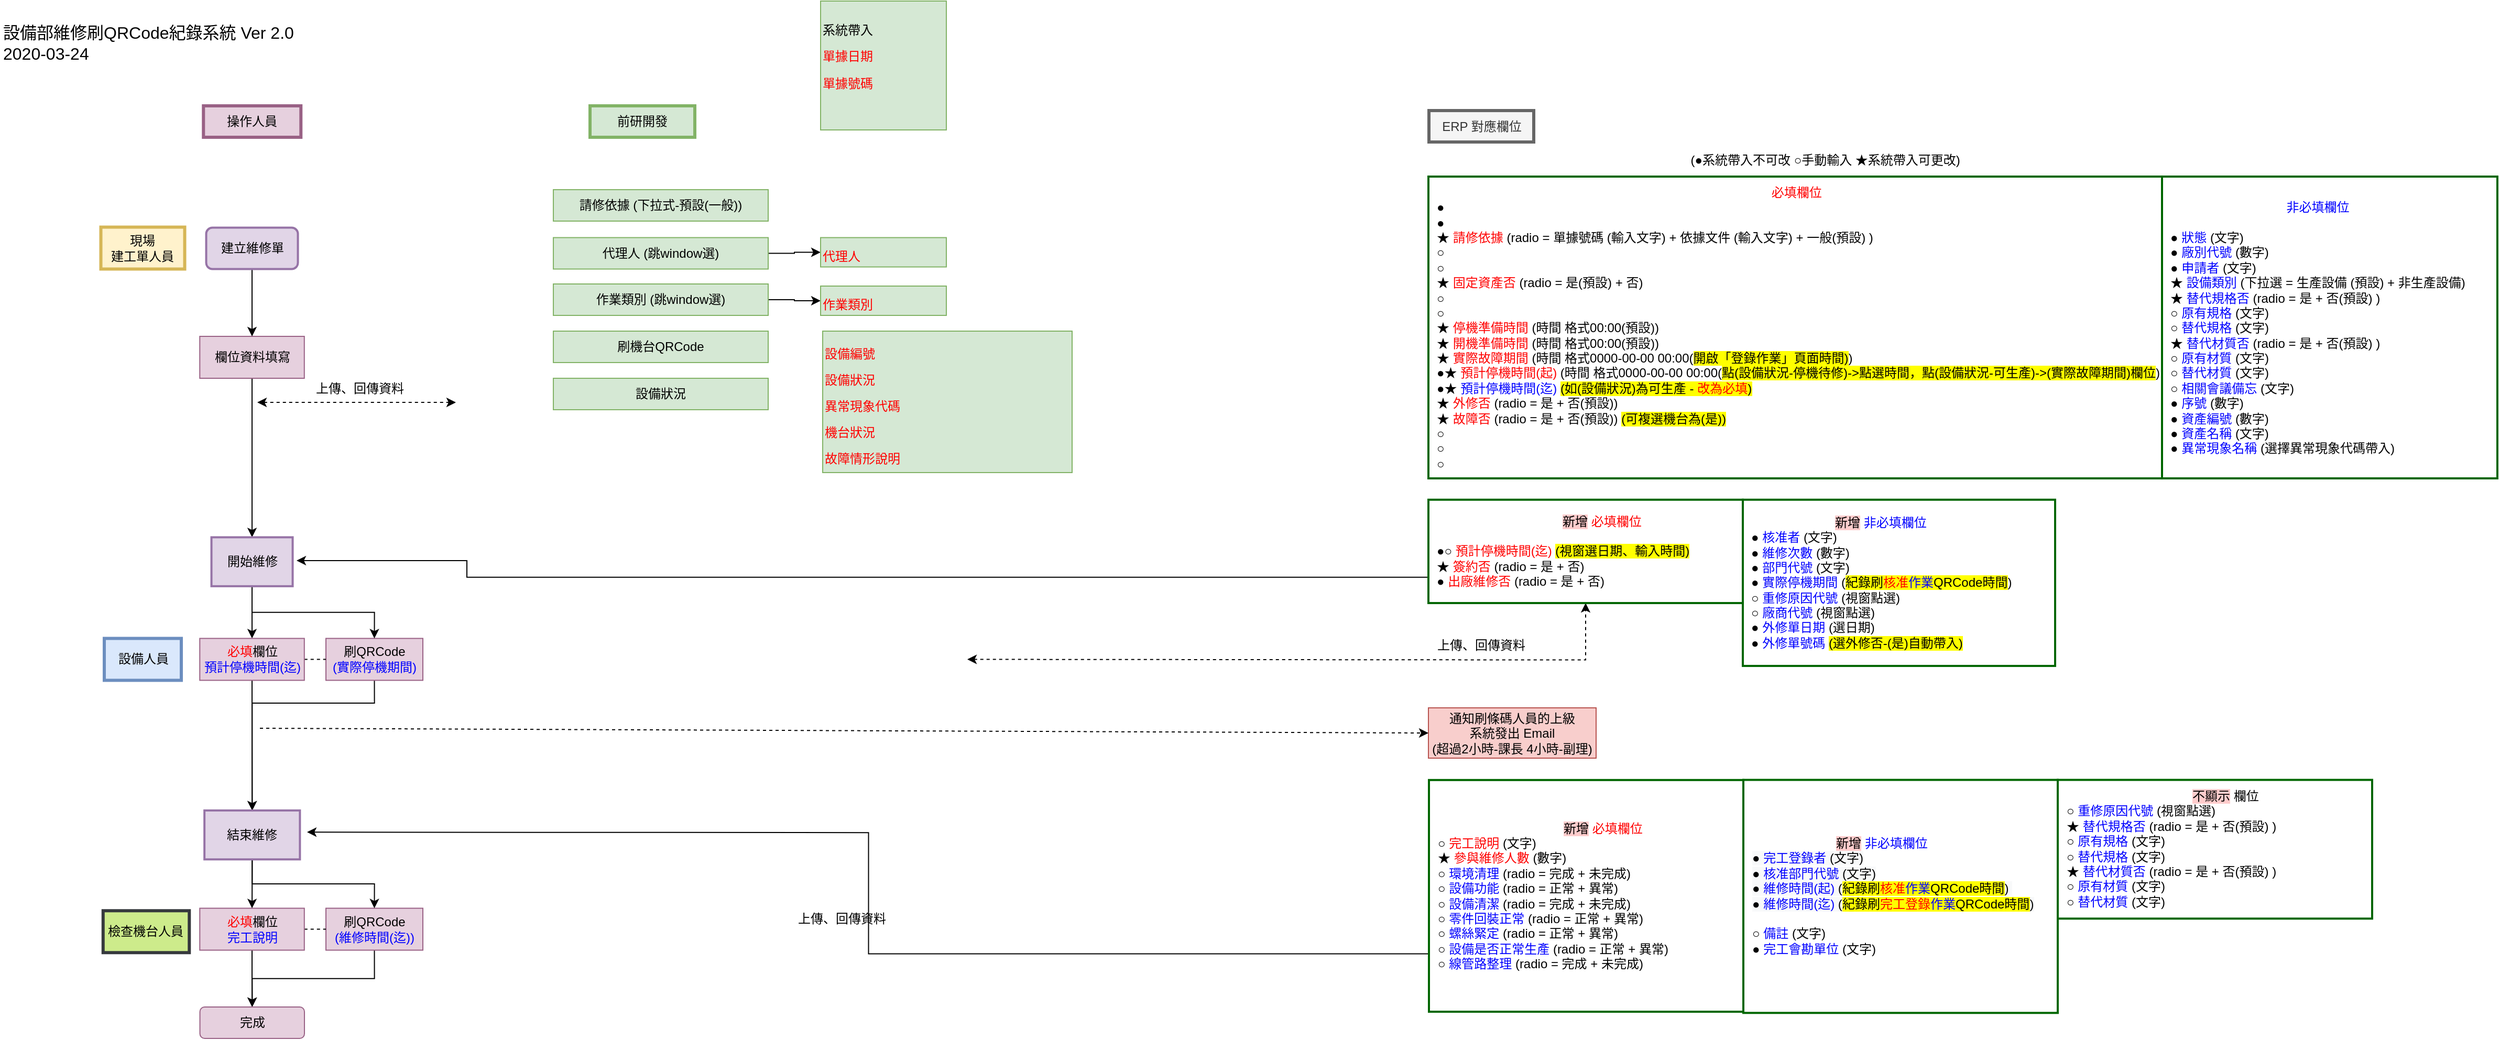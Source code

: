 <mxfile version="12.9.0" type="github"><diagram id="S9fF6DKeapb-z3vefFNl" name="Page-1"><mxGraphModel dx="1414" dy="754" grid="1" gridSize="10" guides="1" tooltips="1" connect="1" arrows="1" fold="1" page="1" pageScale="1" pageWidth="1169" pageHeight="827" math="0" shadow="0"><root><mxCell id="0"/><mxCell id="1" parent="0"/><mxCell id="oIlpluFnvuG2AOdzgRo8-5" value="前研開發" style="text;html=1;strokeColor=#82b366;fillColor=#d5e8d4;align=center;verticalAlign=middle;whiteSpace=wrap;rounded=0;strokeWidth=3;" parent="1" vertex="1"><mxGeometry x="770" y="130" width="100" height="30" as="geometry"/></mxCell><mxCell id="oIlpluFnvuG2AOdzgRo8-13" style="edgeStyle=orthogonalEdgeStyle;rounded=0;orthogonalLoop=1;jettySize=auto;html=1;exitX=0.5;exitY=1;exitDx=0;exitDy=0;" parent="1" edge="1"><mxGeometry relative="1" as="geometry"><mxPoint x="1650" y="901.65" as="sourcePoint"/><mxPoint x="1650" y="901.65" as="targetPoint"/></mxGeometry></mxCell><mxCell id="oIlpluFnvuG2AOdzgRo8-21" value="&lt;span lang=&quot;EN-US&quot; style=&quot;font-size: 16px&quot;&gt;設備部維修刷QRC&lt;span class=&quot;926482506-07022020&quot; style=&quot;font-size: 16px&quot;&gt;ode紀錄系統&amp;nbsp;&lt;/span&gt;&lt;/span&gt;Ver 2.0&lt;br style=&quot;font-size: 16px&quot;&gt;2020-03-24" style="text;html=1;align=left;verticalAlign=middle;resizable=0;points=[];autosize=1;fontSize=16;" parent="1" vertex="1"><mxGeometry x="207.51" y="50" width="290" height="40" as="geometry"/></mxCell><mxCell id="oIlpluFnvuG2AOdzgRo8-23" value="&lt;span style=&quot;text-align: left ; white-space: nowrap&quot;&gt;通知刷條碼人員的上級&lt;/span&gt;&lt;span style=&quot;text-align: left ; white-space: nowrap&quot;&gt;&lt;br&gt;系統發出 Email&lt;br&gt;&lt;/span&gt;&lt;span style=&quot;text-align: left ; white-space: nowrap&quot;&gt;(超過2小時-課長 4小時-副理)&lt;/span&gt;&lt;span style=&quot;text-align: left ; white-space: nowrap&quot;&gt;&lt;br&gt;&lt;/span&gt;" style="rounded=0;whiteSpace=wrap;html=1;fillColor=#f8cecc;strokeColor=#b85450;" parent="1" vertex="1"><mxGeometry x="1570" y="704.52" width="160" height="48" as="geometry"/></mxCell><mxCell id="oIlpluFnvuG2AOdzgRo8-28" value="&lt;div style=&quot;text-align: center&quot;&gt;&lt;span style=&quot;white-space: nowrap&quot;&gt;&lt;font color=&quot;#ff0000&quot;&gt;必填欄位&lt;/font&gt;&amp;nbsp;&lt;/span&gt;&lt;/div&gt;&lt;div&gt;&lt;span style=&quot;white-space: nowrap&quot;&gt;●&amp;nbsp;&lt;/span&gt;&lt;/div&gt;&lt;span style=&quot;white-space: nowrap&quot;&gt;●&amp;nbsp;&lt;/span&gt;&lt;span style=&quot;white-space: nowrap&quot;&gt;&lt;br&gt;&lt;/span&gt;&lt;div style=&quot;white-space: nowrap&quot;&gt;★&amp;nbsp;&lt;font color=&quot;#ff0000&quot;&gt;請修依據&lt;/font&gt; (&lt;span style=&quot;font-family: &amp;#34;tahoma&amp;#34; , &amp;#34;arial&amp;#34; , &amp;#34;helvetica&amp;#34; , sans-serif ; white-space: normal&quot;&gt;radio = 單據號碼 (輸入文字) + 依據文件 (輸入文字) + 一般(預設)&amp;nbsp;&lt;/span&gt;)&lt;/div&gt;&lt;span style=&quot;white-space: nowrap&quot;&gt;○&amp;nbsp;&lt;/span&gt;&lt;span style=&quot;white-space: nowrap&quot;&gt;&lt;br&gt;&lt;/span&gt;&lt;span style=&quot;white-space: nowrap&quot;&gt;○&amp;nbsp;&lt;/span&gt;&lt;span style=&quot;white-space: nowrap&quot;&gt;&lt;br&gt;&lt;/span&gt;&lt;span style=&quot;white-space: nowrap&quot;&gt;★&amp;nbsp;&lt;/span&gt;&lt;font color=&quot;#ff0000&quot; style=&quot;white-space: nowrap&quot;&gt;固定資產否&lt;/font&gt;&lt;span style=&quot;white-space: nowrap&quot;&gt; (radio = 是(預設) + 否)&lt;/span&gt;&lt;span style=&quot;white-space: nowrap&quot;&gt;&lt;br&gt;&lt;/span&gt;&lt;span style=&quot;white-space: nowrap&quot;&gt;○&amp;nbsp;&lt;/span&gt;&lt;span style=&quot;white-space: nowrap&quot;&gt;&lt;br&gt;&lt;/span&gt;&lt;span style=&quot;white-space: nowrap&quot;&gt;○&amp;nbsp;&lt;/span&gt;&lt;span style=&quot;white-space: nowrap&quot;&gt;&lt;br&gt;&lt;/span&gt;&lt;span style=&quot;white-space: nowrap&quot;&gt;★&amp;nbsp;&lt;/span&gt;&lt;font color=&quot;#ff0000&quot; style=&quot;white-space: nowrap&quot;&gt;停機準備時間&lt;/font&gt;&lt;span style=&quot;white-space: nowrap&quot;&gt; (時間 格式00:00(預設))&lt;/span&gt;&lt;span style=&quot;white-space: nowrap&quot;&gt;&lt;br&gt;&lt;/span&gt;&lt;span style=&quot;white-space: nowrap&quot;&gt;★&amp;nbsp;&lt;/span&gt;&lt;font color=&quot;#ff0000&quot; style=&quot;white-space: nowrap&quot;&gt;開機準備時間&lt;/font&gt;&lt;span style=&quot;white-space: nowrap&quot;&gt; (時間 格式00:00(預設))&lt;/span&gt;&lt;span style=&quot;white-space: nowrap&quot;&gt;&lt;br&gt;&lt;/span&gt;&lt;span style=&quot;white-space: nowrap&quot;&gt;★&amp;nbsp;&lt;/span&gt;&lt;font color=&quot;#ff0000&quot; style=&quot;white-space: nowrap&quot;&gt;實際故障期間&lt;/font&gt;&lt;span style=&quot;white-space: nowrap&quot;&gt; (時間 格式0000-00-00 00:00(&lt;/span&gt;&lt;span style=&quot;white-space: nowrap ; background-color: rgb(255 , 255 , 0)&quot;&gt;開啟「登錄作業」頁面時間)&lt;/span&gt;&lt;span style=&quot;white-space: nowrap&quot;&gt;)&lt;/span&gt;&lt;span style=&quot;white-space: nowrap&quot;&gt;&lt;br&gt;&lt;/span&gt;&lt;span style=&quot;white-space: nowrap&quot;&gt;●&lt;/span&gt;&lt;span style=&quot;white-space: nowrap&quot;&gt;★&amp;nbsp;&lt;/span&gt;&lt;font color=&quot;#ff0000&quot; style=&quot;white-space: nowrap&quot;&gt;預計停機時間(起)&lt;/font&gt;&lt;span style=&quot;white-space: nowrap&quot;&gt; (時間 格式0000-00-00 00:00(&lt;/span&gt;&lt;span style=&quot;white-space: nowrap ; background-color: rgb(255 , 255 , 0)&quot;&gt;點(設備狀況-停機待修)-&amp;gt;點選時間，點(設備狀況-可生產)-&amp;gt;(實際故障期間)欄位&lt;/span&gt;&lt;span style=&quot;white-space: nowrap&quot;&gt;)&lt;/span&gt;&lt;span style=&quot;white-space: nowrap&quot;&gt;&lt;br&gt;&lt;/span&gt;&lt;span style=&quot;white-space: nowrap&quot;&gt;●&lt;/span&gt;&lt;span style=&quot;white-space: nowrap&quot;&gt;★&amp;nbsp;&lt;/span&gt;&lt;font color=&quot;#0000ff&quot; style=&quot;white-space: nowrap&quot;&gt;預計停機時間(迄)&lt;/font&gt;&lt;font color=&quot;#007fff&quot; style=&quot;white-space: nowrap&quot;&gt; &lt;/font&gt;&lt;span style=&quot;white-space: nowrap ; background-color: rgb(255 , 255 , 0)&quot;&gt;(如(設備狀況)為可生產 -&amp;nbsp;&lt;font color=&quot;#ff0000&quot;&gt;改為必填&lt;/font&gt;)&lt;/span&gt;&lt;span style=&quot;white-space: nowrap&quot;&gt;&lt;br&gt;&lt;/span&gt;&lt;span style=&quot;white-space: nowrap&quot;&gt;★&amp;nbsp;&lt;/span&gt;&lt;font color=&quot;#ff0000&quot; style=&quot;white-space: nowrap&quot;&gt;外修否&lt;/font&gt;&lt;span style=&quot;white-space: nowrap&quot;&gt; (radio = 是 + 否(預設))&lt;/span&gt;&lt;span style=&quot;white-space: nowrap&quot;&gt;&lt;br&gt;&lt;/span&gt;&lt;span style=&quot;white-space: nowrap&quot;&gt;★&amp;nbsp;&lt;/span&gt;&lt;font color=&quot;#ff0000&quot; style=&quot;white-space: nowrap&quot;&gt;故障否&lt;/font&gt;&lt;span style=&quot;white-space: nowrap&quot;&gt; (radio = 是 + 否(預設)) &lt;/span&gt;&lt;span style=&quot;white-space: nowrap ; background-color: rgb(255 , 255 , 0)&quot;&gt;(可複選機台為(是))&lt;/span&gt;&lt;span style=&quot;white-space: nowrap&quot;&gt;&lt;br&gt;&lt;/span&gt;&lt;div style=&quot;white-space: nowrap&quot;&gt;○&amp;nbsp;&lt;/div&gt;&lt;span style=&quot;white-space: nowrap&quot;&gt;○&amp;nbsp;&lt;/span&gt;&lt;span style=&quot;white-space: nowrap&quot;&gt;&lt;br&gt;&lt;/span&gt;&lt;span style=&quot;white-space: nowrap&quot;&gt;○&amp;nbsp;&lt;/span&gt;&lt;span style=&quot;white-space: nowrap&quot;&gt;&lt;br&gt;&lt;/span&gt;" style="rounded=0;whiteSpace=wrap;html=1;labelBackgroundColor=#ffffff;fillColor=#ffffff;gradientColor=none;align=left;spacingLeft=6;strokeColor=#006600;strokeWidth=2;" parent="1" vertex="1"><mxGeometry x="1570" y="197.52" width="700" height="288" as="geometry"/></mxCell><mxCell id="oIlpluFnvuG2AOdzgRo8-40" value="" style="endArrow=classic;dashed=1;html=1;fontSize=2;fontColor=#FF0000;entryX=0;entryY=0.5;entryDx=0;entryDy=0;endFill=1;" parent="1" target="oIlpluFnvuG2AOdzgRo8-23" edge="1"><mxGeometry width="50" height="50" relative="1" as="geometry"><mxPoint x="455" y="724.0" as="sourcePoint"/><mxPoint x="272" y="846.5" as="targetPoint"/></mxGeometry></mxCell><mxCell id="oIlpluFnvuG2AOdzgRo8-47" value="操作人員" style="rounded=0;whiteSpace=wrap;html=1;align=center;labelBorderColor=none;fillColor=#e6d0de;strokeColor=#996185;gradientColor=none;strokeWidth=3;" parent="1" vertex="1"><mxGeometry x="401.13" y="130" width="93" height="30" as="geometry"/></mxCell><mxCell id="aB7RVZYVdwej4RVqtIuG-97" style="edgeStyle=orthogonalEdgeStyle;rounded=0;orthogonalLoop=1;jettySize=auto;html=1;exitX=1;exitY=0.5;exitDx=0;exitDy=0;entryX=0.5;entryY=1;entryDx=0;entryDy=0;dashed=1;startArrow=classic;startFill=1;" parent="1" target="aB7RVZYVdwej4RVqtIuG-12" edge="1"><mxGeometry relative="1" as="geometry"><mxPoint x="1130" y="658.25" as="sourcePoint"/><mxPoint x="1179.5" y="658.25" as="targetPoint"/></mxGeometry></mxCell><mxCell id="aB7RVZYVdwej4RVqtIuG-122" style="edgeStyle=orthogonalEdgeStyle;rounded=0;orthogonalLoop=1;jettySize=auto;html=1;exitX=0.5;exitY=1;exitDx=0;exitDy=0;entryX=0.5;entryY=0;entryDx=0;entryDy=0;startArrow=none;startFill=0;endArrow=classic;endFill=1;fontSize=21;" parent="1" source="oIlpluFnvuG2AOdzgRo8-77" target="aB7RVZYVdwej4RVqtIuG-110" edge="1"><mxGeometry relative="1" as="geometry"><Array as="points"><mxPoint x="564" y="700"/><mxPoint x="448" y="700"/></Array></mxGeometry></mxCell><mxCell id="oIlpluFnvuG2AOdzgRo8-77" value="刷QRCode&lt;br&gt;&lt;font color=&quot;#0000ff&quot;&gt;(實際停機期間)&lt;/font&gt;" style="rounded=0;whiteSpace=wrap;html=1;align=center;labelBorderColor=none;fillColor=#e6d0de;strokeColor=#996185;gradientColor=none;" parent="1" vertex="1"><mxGeometry x="518" y="638.25" width="92.5" height="40" as="geometry"/></mxCell><mxCell id="oIlpluFnvuG2AOdzgRo8-120" value="上傳、回傳資料" style="text;html=1;align=center;verticalAlign=middle;resizable=0;points=[];autosize=1;fontColor=#000000;" parent="1" vertex="1"><mxGeometry x="1570" y="634.52" width="100" height="20" as="geometry"/></mxCell><mxCell id="oIlpluFnvuG2AOdzgRo8-121" value="" style="endArrow=classic;html=1;strokeColor=#000000;fontColor=#000000;dashed=1;startArrow=classic;startFill=1;" parent="1" edge="1"><mxGeometry width="50" height="50" relative="1" as="geometry"><mxPoint x="452.5" y="413" as="sourcePoint"/><mxPoint x="642" y="413" as="targetPoint"/></mxGeometry></mxCell><mxCell id="oIlpluFnvuG2AOdzgRo8-122" value="上傳、回傳資料" style="text;html=1;align=center;verticalAlign=middle;resizable=0;points=[];autosize=1;fontColor=#000000;" parent="1" vertex="1"><mxGeometry x="500" y="390" width="100" height="20" as="geometry"/></mxCell><mxCell id="aB7RVZYVdwej4RVqtIuG-10" style="edgeStyle=orthogonalEdgeStyle;rounded=0;orthogonalLoop=1;jettySize=auto;html=1;exitX=0;exitY=0.75;exitDx=0;exitDy=0;" parent="1" source="aB7RVZYVdwej4RVqtIuG-12" edge="1"><mxGeometry relative="1" as="geometry"><mxPoint x="490" y="564" as="targetPoint"/><mxPoint x="642.5" y="563.37" as="sourcePoint"/><Array as="points"><mxPoint x="652.5" y="563.74"/></Array></mxGeometry></mxCell><mxCell id="aB7RVZYVdwej4RVqtIuG-12" value="&lt;blockquote style=&quot;margin: 0 0 0 40px ; border: none ; padding: 0px&quot;&gt;&lt;blockquote style=&quot;margin: 0 0 0 40px ; border: none ; padding: 0px&quot;&gt;&lt;blockquote style=&quot;margin: 0 0 0 40px ; border: none ; padding: 0px&quot;&gt;&lt;div&gt;&lt;span style=&quot;white-space: nowrap&quot;&gt;&lt;span style=&quot;background-color: rgb(255 , 204 , 204)&quot;&gt;新增&lt;/span&gt;&lt;font color=&quot;#0000ff&quot;&gt;&amp;nbsp;&lt;/font&gt;&lt;font color=&quot;#ff0000&quot;&gt;必填欄位&amp;nbsp;&lt;/font&gt;&lt;/span&gt;&lt;/div&gt;&lt;div&gt;&lt;span style=&quot;white-space: nowrap&quot;&gt;&lt;font color=&quot;#ff0000&quot;&gt;&lt;br&gt;&lt;/font&gt;&lt;/span&gt;&lt;/div&gt;&lt;/blockquote&gt;&lt;/blockquote&gt;&lt;/blockquote&gt;&lt;span style=&quot;white-space: nowrap&quot;&gt;●○&amp;nbsp;&lt;/span&gt;&lt;font color=&quot;#ff0000&quot;&gt;預計停機時間(迄) &lt;/font&gt;&lt;span style=&quot;background-color: rgb(255 , 255 , 0)&quot;&gt;(視窗選日期、輸入時間)&lt;/span&gt;&lt;span style=&quot;white-space: nowrap&quot;&gt;&lt;br&gt;&lt;/span&gt;&lt;span style=&quot;white-space: nowrap&quot;&gt;★&amp;nbsp;&lt;/span&gt;&lt;font color=&quot;#ff0000&quot;&gt;簽約否&lt;/font&gt; (radio = 是 + 否)&lt;span style=&quot;white-space: nowrap&quot;&gt;&lt;br&gt;&lt;/span&gt;&lt;div&gt;&lt;div&gt;&lt;span style=&quot;white-space: nowrap&quot;&gt;●&amp;nbsp;&lt;/span&gt;&lt;font color=&quot;#ff0000&quot;&gt;出廠維修否&lt;/font&gt;&amp;nbsp;(radio = 是 + 否)&lt;/div&gt;&lt;/div&gt;" style="rounded=0;whiteSpace=wrap;html=1;labelBackgroundColor=#ffffff;fillColor=#ffffff;gradientColor=none;align=left;spacingLeft=6;strokeColor=#006600;strokeWidth=2;" parent="1" vertex="1"><mxGeometry x="1570" y="505.89" width="300" height="98.63" as="geometry"/></mxCell><mxCell id="aB7RVZYVdwej4RVqtIuG-18" value="&lt;div style=&quot;text-align: center&quot;&gt;&lt;span style=&quot;white-space: nowrap&quot;&gt;&lt;font color=&quot;#0000ff&quot;&gt;非必填欄位&lt;/font&gt;&lt;/span&gt;&lt;/div&gt;&lt;div style=&quot;text-align: center&quot;&gt;&lt;span style=&quot;white-space: nowrap&quot;&gt;&lt;br&gt;&lt;/span&gt;&lt;/div&gt;&lt;div style=&quot;font-family: &amp;#34;tahoma&amp;#34; , &amp;#34;arial&amp;#34; , &amp;#34;helvetica&amp;#34; , sans-serif&quot;&gt;&lt;font face=&quot;tahoma, arial, helvetica, sans-serif&quot;&gt;● &lt;font color=&quot;#0000ff&quot;&gt;狀態 &lt;/font&gt;(文字)&lt;/font&gt;&lt;/div&gt;&lt;div&gt;&lt;span style=&quot;font-family: &amp;#34;tahoma&amp;#34; , &amp;#34;arial&amp;#34; , &amp;#34;helvetica&amp;#34; , sans-serif&quot;&gt;● &lt;font color=&quot;#0000ff&quot;&gt;廠別代號 &lt;/font&gt;(數字)&lt;/span&gt;&lt;br&gt;&lt;/div&gt;&lt;span style=&quot;font-family: &amp;#34;tahoma&amp;#34; , &amp;#34;arial&amp;#34; , &amp;#34;helvetica&amp;#34; , sans-serif&quot;&gt;● &lt;font color=&quot;#0000ff&quot;&gt;申請者 &lt;/font&gt;(文字)&lt;/span&gt;&lt;div&gt;&lt;span style=&quot;font-family: &amp;#34;tahoma&amp;#34; , &amp;#34;arial&amp;#34; , &amp;#34;helvetica&amp;#34; , sans-serif&quot;&gt;★&lt;/span&gt;&lt;font face=&quot;tahoma, arial, helvetica, sans-serif&quot; style=&quot;font-family: &amp;#34;tahoma&amp;#34; , &amp;#34;arial&amp;#34; , &amp;#34;helvetica&amp;#34; , sans-serif&quot;&gt;&amp;nbsp;&lt;font color=&quot;#0000ff&quot;&gt;設備類別&lt;/font&gt; (下拉選 = 生產設備 (預設) + 非生產設備)&lt;/font&gt;&lt;br&gt;&lt;/div&gt;&lt;div&gt;&lt;div style=&quot;font-family: &amp;#34;tahoma&amp;#34; , &amp;#34;arial&amp;#34; , &amp;#34;helvetica&amp;#34; , sans-serif&quot;&gt;★&lt;font face=&quot;tahoma, arial, helvetica, sans-serif&quot;&gt;&amp;nbsp;&lt;font color=&quot;#0000ff&quot;&gt;替代規格否&lt;/font&gt; (radio = 是 + 否(預設) )&lt;/font&gt;&lt;/div&gt;&lt;div style=&quot;font-family: &amp;#34;tahoma&amp;#34; , &amp;#34;arial&amp;#34; , &amp;#34;helvetica&amp;#34; , sans-serif&quot;&gt;&lt;font face=&quot;tahoma, arial, helvetica, sans-serif&quot;&gt;○ &lt;font color=&quot;#0000ff&quot;&gt;原有規格&lt;/font&gt; (文字)&lt;/font&gt;&lt;/div&gt;&lt;div style=&quot;font-family: &amp;#34;tahoma&amp;#34; , &amp;#34;arial&amp;#34; , &amp;#34;helvetica&amp;#34; , sans-serif&quot;&gt;&lt;font face=&quot;tahoma, arial, helvetica, sans-serif&quot;&gt;○ &lt;font color=&quot;#0000ff&quot;&gt;替代規格&lt;/font&gt; (文字)&lt;/font&gt;&lt;/div&gt;&lt;div style=&quot;font-family: &amp;#34;tahoma&amp;#34; , &amp;#34;arial&amp;#34; , &amp;#34;helvetica&amp;#34; , sans-serif&quot;&gt;★&lt;font face=&quot;tahoma, arial, helvetica, sans-serif&quot;&gt;&amp;nbsp;&lt;font color=&quot;#0000ff&quot;&gt;替代材質否&lt;/font&gt; (radio = 是 + 否(預設) )&lt;/font&gt;&lt;/div&gt;&lt;div style=&quot;font-family: &amp;#34;tahoma&amp;#34; , &amp;#34;arial&amp;#34; , &amp;#34;helvetica&amp;#34; , sans-serif&quot;&gt;&lt;font face=&quot;tahoma, arial, helvetica, sans-serif&quot;&gt;○ &lt;font color=&quot;#0000ff&quot;&gt;原有材質&lt;/font&gt; (文字)&lt;/font&gt;&lt;/div&gt;&lt;div style=&quot;font-family: &amp;#34;tahoma&amp;#34; , &amp;#34;arial&amp;#34; , &amp;#34;helvetica&amp;#34; , sans-serif&quot;&gt;&lt;font face=&quot;tahoma, arial, helvetica, sans-serif&quot;&gt;○ &lt;font color=&quot;#0000ff&quot;&gt;替代材質&lt;/font&gt; (文字)&lt;/font&gt;&lt;/div&gt;&lt;div style=&quot;font-family: &amp;#34;tahoma&amp;#34; , &amp;#34;arial&amp;#34; , &amp;#34;helvetica&amp;#34; , sans-serif&quot;&gt;&lt;font face=&quot;tahoma, arial, helvetica, sans-serif&quot;&gt;○ &lt;font color=&quot;#0000ff&quot;&gt;相關會議備忘&lt;/font&gt; (文字)&lt;/font&gt;&lt;/div&gt;&lt;/div&gt;&lt;div style=&quot;font-family: &amp;#34;tahoma&amp;#34; , &amp;#34;arial&amp;#34; , &amp;#34;helvetica&amp;#34; , sans-serif&quot;&gt;● &lt;font color=&quot;#0000ff&quot;&gt;序號 &lt;/font&gt;(數字)&lt;font color=&quot;#0000ff&quot;&gt;&amp;nbsp;&lt;/font&gt;&lt;/div&gt;&lt;div style=&quot;font-family: &amp;#34;tahoma&amp;#34; , &amp;#34;arial&amp;#34; , &amp;#34;helvetica&amp;#34; , sans-serif&quot;&gt;&lt;div&gt;&lt;font face=&quot;tahoma, arial, helvetica, sans-serif&quot;&gt;● &lt;font color=&quot;#0000ff&quot;&gt;資產編號 &lt;/font&gt;(數字)&lt;/font&gt;&lt;/div&gt;&lt;div&gt;&lt;font face=&quot;tahoma, arial, helvetica, sans-serif&quot;&gt;● &lt;font color=&quot;#0000ff&quot;&gt;資產名稱 &lt;/font&gt;(文字)&lt;/font&gt;&lt;/div&gt;&lt;div&gt;● &lt;font color=&quot;#0000ff&quot;&gt;異常現象名稱&lt;/font&gt; (選擇異常現象代碼帶入)&lt;font face=&quot;tahoma, arial, helvetica, sans-serif&quot;&gt;&lt;br&gt;&lt;/font&gt;&lt;/div&gt;&lt;/div&gt;" style="rounded=0;whiteSpace=wrap;html=1;labelBackgroundColor=#ffffff;fillColor=#ffffff;gradientColor=none;align=left;spacingLeft=6;strokeColor=#006600;strokeWidth=2;" parent="1" vertex="1"><mxGeometry x="2270" y="197.52" width="320" height="288" as="geometry"/></mxCell><mxCell id="aB7RVZYVdwej4RVqtIuG-26" value="&lt;blockquote style=&quot;margin: 0 0 0 40px ; border: none ; padding: 0px&quot;&gt;&lt;blockquote style=&quot;margin: 0 0 0 40px ; border: none ; padding: 0px&quot;&gt;&lt;span style=&quot;white-space: nowrap&quot;&gt;&lt;span style=&quot;background-color: rgb(255 , 204 , 204)&quot;&gt;新增&lt;/span&gt;&lt;font color=&quot;#0000ff&quot;&gt;&amp;nbsp;非必填欄位&lt;/font&gt;&lt;/span&gt;&lt;/blockquote&gt;&lt;blockquote style=&quot;margin: 0 0 0 40px ; border: none ; padding: 0px&quot;&gt;&lt;/blockquote&gt;&lt;/blockquote&gt;&lt;span style=&quot;font-family: &amp;#34;tahoma&amp;#34; , &amp;#34;arial&amp;#34; , &amp;#34;helvetica&amp;#34; , sans-serif&quot;&gt;●&amp;nbsp;&lt;/span&gt;&lt;span style=&quot;color: rgb(0 , 0 , 255) ; white-space: nowrap&quot;&gt;核准者 &lt;/span&gt;&lt;span style=&quot;white-space: nowrap&quot;&gt;(文字)&lt;/span&gt;&lt;font color=&quot;#0000ff&quot;&gt;&lt;span style=&quot;white-space: nowrap&quot;&gt;&lt;br&gt;&lt;/span&gt;&lt;/font&gt;&lt;blockquote style=&quot;margin: 0 0 0 40px ; border: none ; padding: 0px&quot;&gt;&lt;blockquote style=&quot;margin: 0 0 0 40px ; border: none ; padding: 0px&quot;&gt;&lt;/blockquote&gt;&lt;/blockquote&gt;&lt;span style=&quot;font-family: &amp;#34;tahoma&amp;#34; , &amp;#34;arial&amp;#34; , &amp;#34;helvetica&amp;#34; , sans-serif&quot;&gt;●&amp;nbsp;&lt;/span&gt;&lt;span style=&quot;color: rgb(0 , 0 , 255) ; white-space: nowrap&quot;&gt;維修次數 &lt;/span&gt;&lt;span style=&quot;white-space: nowrap&quot;&gt;(數字)&lt;/span&gt;&lt;br&gt;&lt;span style=&quot;font-family: &amp;#34;tahoma&amp;#34; , &amp;#34;arial&amp;#34; , &amp;#34;helvetica&amp;#34; , sans-serif&quot;&gt;●&amp;nbsp;&lt;/span&gt;&lt;span style=&quot;white-space: nowrap&quot;&gt;&lt;font color=&quot;#0000ff&quot;&gt;部門代號 &lt;/font&gt;(文字)&lt;br&gt;&lt;/span&gt;&lt;span style=&quot;font-family: &amp;#34;tahoma&amp;#34; , &amp;#34;arial&amp;#34; , &amp;#34;helvetica&amp;#34; , sans-serif&quot;&gt;●&amp;nbsp;&lt;/span&gt;&lt;font color=&quot;#0000ff&quot;&gt;實際停機期間&lt;/font&gt; (&lt;span style=&quot;background-color: rgb(255 , 255 , 0)&quot;&gt;紀錄刷&lt;font color=&quot;#ff0000&quot;&gt;核准&lt;/font&gt;&lt;font color=&quot;#0000ff&quot;&gt;作業&lt;/font&gt;QRCode時間&lt;/span&gt;) &lt;font color=&quot;#0000ff&quot;&gt;&lt;br&gt;&lt;/font&gt;&lt;span style=&quot;font-family: &amp;#34;tahoma&amp;#34; , &amp;#34;arial&amp;#34; , &amp;#34;helvetica&amp;#34; , sans-serif&quot;&gt;○ &lt;font color=&quot;#0000ff&quot;&gt;重修原因代號&lt;/font&gt; (視窗點選)&lt;/span&gt;&lt;span style=&quot;font-family: &amp;#34;tahoma&amp;#34; , &amp;#34;arial&amp;#34; , &amp;#34;helvetica&amp;#34; , sans-serif ; white-space: pre&quot;&gt;&#9;&lt;/span&gt;&lt;font color=&quot;#0000ff&quot;&gt;&lt;br&gt;&lt;/font&gt;&lt;div style=&quot;font-family: &amp;#34;tahoma&amp;#34; , &amp;#34;arial&amp;#34; , &amp;#34;helvetica&amp;#34; , sans-serif&quot;&gt;&lt;font face=&quot;tahoma, arial, helvetica, sans-serif&quot;&gt;○ &lt;font color=&quot;#0000ff&quot;&gt;廠商代號&lt;/font&gt; (視窗點選)&lt;/font&gt;&lt;/div&gt;&lt;div style=&quot;font-family: &amp;#34;tahoma&amp;#34; , &amp;#34;arial&amp;#34; , &amp;#34;helvetica&amp;#34; , sans-serif&quot;&gt;&lt;font face=&quot;tahoma, arial, helvetica, sans-serif&quot;&gt;● &lt;font color=&quot;#0000ff&quot;&gt;外修單日期 &lt;/font&gt;(選日期)&lt;/font&gt;&lt;/div&gt;&lt;div style=&quot;font-family: &amp;#34;tahoma&amp;#34; , &amp;#34;arial&amp;#34; , &amp;#34;helvetica&amp;#34; , sans-serif&quot;&gt;&lt;font face=&quot;tahoma, arial, helvetica, sans-serif&quot;&gt;● &lt;font color=&quot;#0000ff&quot;&gt;外修單號碼 &lt;/font&gt;&lt;span style=&quot;background-color: rgb(255 , 255 , 0)&quot;&gt;(選外修否-(是)自動帶入)&lt;/span&gt;&lt;/font&gt;&lt;/div&gt;" style="rounded=0;whiteSpace=wrap;html=1;labelBackgroundColor=#ffffff;fillColor=#ffffff;gradientColor=none;align=left;spacingLeft=6;strokeWidth=2;strokeColor=#006600;" parent="1" vertex="1"><mxGeometry x="1870" y="505.89" width="298" height="158.63" as="geometry"/></mxCell><mxCell id="aB7RVZYVdwej4RVqtIuG-30" value="&amp;nbsp; &amp;nbsp; &amp;nbsp; &amp;nbsp; &amp;nbsp; &amp;nbsp; &amp;nbsp; &amp;nbsp;" style="text;html=1;align=center;verticalAlign=middle;resizable=0;points=[];autosize=1;" parent="1" vertex="1"><mxGeometry x="2202.5" y="833.65" width="70" height="20" as="geometry"/></mxCell><mxCell id="aB7RVZYVdwej4RVqtIuG-53" style="edgeStyle=orthogonalEdgeStyle;rounded=0;orthogonalLoop=1;jettySize=auto;html=1;exitX=0;exitY=0.75;exitDx=0;exitDy=0;" parent="1" source="aB7RVZYVdwej4RVqtIuG-32" edge="1"><mxGeometry relative="1" as="geometry"><mxPoint x="500" y="823.13" as="targetPoint"/></mxGeometry></mxCell><mxCell id="aB7RVZYVdwej4RVqtIuG-32" value="&lt;blockquote style=&quot;margin: 0 0 0 40px ; border: none ; padding: 0px&quot;&gt;&lt;blockquote style=&quot;margin: 0 0 0 40px ; border: none ; padding: 0px&quot;&gt;&lt;blockquote style=&quot;margin: 0 0 0 40px ; border: none ; padding: 0px&quot;&gt;&lt;div&gt;&lt;span style=&quot;white-space: nowrap&quot;&gt;&lt;span style=&quot;background-color: rgb(255 , 204 , 204)&quot;&gt;新增&lt;/span&gt;&lt;font color=&quot;#0000ff&quot;&gt;&amp;nbsp;&lt;/font&gt;&lt;font color=&quot;#ff0000&quot;&gt;必填欄位&lt;/font&gt;&lt;/span&gt;&lt;/div&gt;&lt;/blockquote&gt;&lt;/blockquote&gt;&lt;/blockquote&gt;&lt;div style=&quot;font-family: &amp;#34;tahoma&amp;#34; , &amp;#34;arial&amp;#34; , &amp;#34;helvetica&amp;#34; , sans-serif&quot;&gt;&lt;font face=&quot;tahoma, arial, helvetica, sans-serif&quot;&gt;○&amp;nbsp;&lt;font color=&quot;#ff0000&quot;&gt;完工說明&amp;nbsp;&lt;/font&gt;(文字)&lt;/font&gt;&lt;/div&gt;&lt;div style=&quot;font-family: &amp;#34;tahoma&amp;#34; , &amp;#34;arial&amp;#34; , &amp;#34;helvetica&amp;#34; , sans-serif&quot;&gt;&lt;font face=&quot;tahoma, arial, helvetica, sans-serif&quot;&gt;★&amp;nbsp;&lt;font color=&quot;#ff0000&quot;&gt;參與維修人數 &lt;/font&gt;(數字)&lt;/font&gt;&lt;/div&gt;&lt;div style=&quot;font-family: &amp;#34;tahoma&amp;#34; , &amp;#34;arial&amp;#34; , &amp;#34;helvetica&amp;#34; , sans-serif&quot;&gt;&lt;div&gt;&lt;font face=&quot;tahoma, arial, helvetica, sans-serif&quot;&gt;○&amp;nbsp;&lt;font color=&quot;#0000ff&quot;&gt;環境清理&lt;/font&gt;&amp;nbsp;(radio = 完成 + 未完成)&lt;/font&gt;&lt;/div&gt;&lt;div&gt;&lt;font face=&quot;tahoma, arial, helvetica, sans-serif&quot;&gt;○&amp;nbsp;&lt;font color=&quot;#0000ff&quot;&gt;設備功能&lt;/font&gt;&amp;nbsp;(radio = 正常 + 異常)&lt;/font&gt;&lt;/div&gt;&lt;div&gt;&lt;font face=&quot;tahoma, arial, helvetica, sans-serif&quot;&gt;○&amp;nbsp;&lt;font color=&quot;#0000ff&quot;&gt;設備清潔&lt;/font&gt;&amp;nbsp;(radio = 完成 + 未完成)&lt;/font&gt;&lt;/div&gt;&lt;div&gt;&lt;font face=&quot;tahoma, arial, helvetica, sans-serif&quot;&gt;○&amp;nbsp;&lt;font color=&quot;#0000ff&quot;&gt;零件回裝正常&lt;/font&gt;&amp;nbsp;(radio = 正常 + 異常)&lt;/font&gt;&lt;/div&gt;&lt;div&gt;&lt;font face=&quot;tahoma, arial, helvetica, sans-serif&quot;&gt;○&amp;nbsp;&lt;font color=&quot;#0000ff&quot;&gt;螺絲緊定&lt;/font&gt;&amp;nbsp;(radio = 正常 + 異常)&lt;/font&gt;&lt;/div&gt;&lt;div&gt;&lt;font face=&quot;tahoma, arial, helvetica, sans-serif&quot;&gt;○&amp;nbsp;&lt;font color=&quot;#0000ff&quot;&gt;設備是否正常生產&lt;/font&gt;&amp;nbsp;(radio = 正常 + 異常)&lt;/font&gt;&lt;/div&gt;&lt;div&gt;&lt;font face=&quot;tahoma, arial, helvetica, sans-serif&quot;&gt;○&amp;nbsp;&lt;font color=&quot;#0000ff&quot;&gt;線管路整理&lt;/font&gt;&amp;nbsp;(radio = 完成 + 未完成)&lt;/font&gt;&lt;/div&gt;&lt;/div&gt;" style="rounded=0;whiteSpace=wrap;html=1;labelBackgroundColor=#ffffff;fillColor=#ffffff;gradientColor=none;align=left;spacingLeft=6;strokeColor=#006600;strokeWidth=2;" parent="1" vertex="1"><mxGeometry x="1570.5" y="773.4" width="300" height="221.12" as="geometry"/></mxCell><mxCell id="aB7RVZYVdwej4RVqtIuG-33" value="&lt;blockquote style=&quot;margin: 0 0 0 40px ; border: none ; padding: 0px&quot;&gt;&lt;blockquote style=&quot;margin: 0 0 0 40px ; border: none ; padding: 0px&quot;&gt;&lt;span style=&quot;white-space: nowrap&quot;&gt;&lt;span style=&quot;background-color: rgb(255 , 204 , 204)&quot;&gt;新增&lt;/span&gt;&amp;nbsp;&lt;font color=&quot;#0000ff&quot;&gt;非必填欄位&lt;/font&gt;&lt;/span&gt;&lt;/blockquote&gt;&lt;blockquote style=&quot;margin: 0 0 0 40px ; border: none ; padding: 0px&quot;&gt;&lt;/blockquote&gt;&lt;/blockquote&gt;&lt;span style=&quot;white-space: nowrap ; background-color: rgb(248 , 249 , 250)&quot;&gt;●&amp;nbsp;&lt;/span&gt;&lt;span style=&quot;background-color: rgb(248 , 249 , 250) ; text-align: center ; white-space: nowrap&quot;&gt;&lt;font color=&quot;#0000ff&quot;&gt;完工登錄者&lt;/font&gt; (文字)&lt;/span&gt;&lt;br&gt;&lt;span style=&quot;white-space: nowrap ; background-color: rgb(248 , 249 , 250)&quot;&gt;●&amp;nbsp;&lt;/span&gt;&lt;span style=&quot;background-color: rgb(248 , 249 , 250) ; text-align: center ; white-space: nowrap&quot;&gt;&lt;font color=&quot;#0000ff&quot;&gt;核准部門代號&lt;/font&gt; (文字)&lt;/span&gt;&lt;br&gt;&lt;span style=&quot;white-space: nowrap ; background-color: rgb(248 , 249 , 250)&quot;&gt;● &lt;font color=&quot;#0000ff&quot;&gt;維修時間(起)&lt;/font&gt;&amp;nbsp;(&lt;/span&gt;&lt;span style=&quot;background-color: rgb(255 , 255 , 0)&quot;&gt;紀錄刷&lt;font color=&quot;#ff0000&quot;&gt;核准&lt;/font&gt;&lt;font color=&quot;#0000ff&quot;&gt;作業&lt;/font&gt;QRCode時間&lt;/span&gt;&lt;span style=&quot;white-space: nowrap ; background-color: rgb(248 , 249 , 250)&quot;&gt;)&amp;nbsp; &lt;br&gt;● &lt;font color=&quot;#0000ff&quot;&gt;維修時間(迄)&lt;/font&gt;&amp;nbsp;(&lt;/span&gt;&lt;span style=&quot;background-color: rgb(255 , 255 , 0)&quot;&gt;紀錄刷&lt;font color=&quot;#ff0000&quot;&gt;完工登錄&lt;/font&gt;&lt;font color=&quot;#0000ff&quot;&gt;作業&lt;/font&gt;QRCode時間&lt;/span&gt;&lt;span style=&quot;white-space: nowrap ; background-color: rgb(248 , 249 , 250)&quot;&gt;)&lt;/span&gt;&lt;span style=&quot;font-family: &amp;#34;tahoma&amp;#34; , &amp;#34;arial&amp;#34; , &amp;#34;helvetica&amp;#34; , sans-serif&quot;&gt;&lt;br&gt;&lt;/span&gt;&lt;div style=&quot;font-family: &amp;#34;tahoma&amp;#34; , &amp;#34;arial&amp;#34; , &amp;#34;helvetica&amp;#34; , sans-serif&quot;&gt;&lt;br&gt;&lt;/div&gt;&lt;div style=&quot;font-family: &amp;#34;tahoma&amp;#34; , &amp;#34;arial&amp;#34; , &amp;#34;helvetica&amp;#34; , sans-serif&quot;&gt;&lt;font face=&quot;tahoma, arial, helvetica, sans-serif&quot;&gt;○ &lt;font color=&quot;#0000ff&quot;&gt;備註&lt;/font&gt; (文字)&lt;/font&gt;&lt;/div&gt;&lt;div style=&quot;font-family: &amp;#34;tahoma&amp;#34; , &amp;#34;arial&amp;#34; , &amp;#34;helvetica&amp;#34; , sans-serif&quot;&gt;● &lt;font color=&quot;#0000ff&quot;&gt;完工會勘單位&lt;/font&gt; (文字)&lt;font face=&quot;tahoma, arial, helvetica, sans-serif&quot;&gt;&lt;br&gt;&lt;/font&gt;&lt;/div&gt;" style="rounded=0;whiteSpace=wrap;html=1;labelBackgroundColor=#ffffff;fillColor=#ffffff;gradientColor=none;align=left;spacingLeft=6;strokeWidth=2;strokeColor=#006600;" parent="1" vertex="1"><mxGeometry x="1870.5" y="773.27" width="300" height="222.38" as="geometry"/></mxCell><mxCell id="aB7RVZYVdwej4RVqtIuG-47" value="&lt;blockquote style=&quot;margin: 0 0 0 40px ; border: none ; padding: 0px&quot;&gt;&lt;blockquote style=&quot;margin: 0 0 0 40px ; border: none ; padding: 0px&quot;&gt;&lt;blockquote style=&quot;margin: 0 0 0 40px ; border: none ; padding: 0px&quot;&gt;&lt;span style=&quot;background-color: rgb(255 , 204 , 204)&quot;&gt;不顯示&lt;/span&gt; 欄位&lt;/blockquote&gt;&lt;/blockquote&gt;&lt;/blockquote&gt;&lt;div style=&quot;font-family: &amp;#34;tahoma&amp;#34; , &amp;#34;arial&amp;#34; , &amp;#34;helvetica&amp;#34; , sans-serif&quot;&gt;○&amp;nbsp;&lt;font color=&quot;#0000ff&quot;&gt;重修原因代號&lt;/font&gt;&amp;nbsp;(視窗點選)&lt;span style=&quot;white-space: pre&quot;&gt;&#9;&lt;/span&gt;&lt;br&gt;&lt;/div&gt;&lt;div style=&quot;font-family: &amp;#34;tahoma&amp;#34; , &amp;#34;arial&amp;#34; , &amp;#34;helvetica&amp;#34; , sans-serif&quot;&gt;&lt;div&gt;★&lt;font face=&quot;tahoma, arial, helvetica, sans-serif&quot;&gt;&amp;nbsp;&lt;font color=&quot;#0000ff&quot;&gt;替代規格否&lt;/font&gt;&amp;nbsp;(radio = 是 + 否(預設) )&lt;/font&gt;&lt;/div&gt;&lt;div&gt;&lt;font face=&quot;tahoma, arial, helvetica, sans-serif&quot;&gt;○&amp;nbsp;&lt;font color=&quot;#0000ff&quot;&gt;原有規格&lt;/font&gt;&amp;nbsp;(文字)&lt;/font&gt;&lt;/div&gt;&lt;div&gt;&lt;font face=&quot;tahoma, arial, helvetica, sans-serif&quot;&gt;○&amp;nbsp;&lt;font color=&quot;#0000ff&quot;&gt;替代規格&lt;/font&gt;&amp;nbsp;(文字)&lt;/font&gt;&lt;/div&gt;&lt;div&gt;★&lt;font face=&quot;tahoma, arial, helvetica, sans-serif&quot;&gt;&amp;nbsp;&lt;font color=&quot;#0000ff&quot;&gt;替代材質否&lt;/font&gt;&amp;nbsp;(radio = 是 + 否(預設) )&lt;/font&gt;&lt;/div&gt;&lt;div&gt;&lt;font face=&quot;tahoma, arial, helvetica, sans-serif&quot;&gt;○&amp;nbsp;&lt;font color=&quot;#0000ff&quot;&gt;原有材質&lt;/font&gt;&amp;nbsp;(文字)&lt;/font&gt;&lt;/div&gt;&lt;div&gt;&lt;font face=&quot;tahoma, arial, helvetica, sans-serif&quot;&gt;○&amp;nbsp;&lt;font color=&quot;#0000ff&quot;&gt;替代材質&lt;/font&gt;&amp;nbsp;(文字)&lt;/font&gt;&lt;/div&gt;&lt;/div&gt;" style="rounded=0;whiteSpace=wrap;html=1;labelBackgroundColor=#ffffff;fillColor=#ffffff;gradientColor=none;align=left;spacingLeft=6;strokeColor=#006600;strokeWidth=2;" parent="1" vertex="1"><mxGeometry x="2170.5" y="773.27" width="300" height="132.38" as="geometry"/></mxCell><mxCell id="aB7RVZYVdwej4RVqtIuG-75" value="現場&lt;br&gt;建工單人員" style="text;html=1;strokeColor=#d6b656;fillColor=#fff2cc;align=center;verticalAlign=middle;whiteSpace=wrap;rounded=0;strokeWidth=3;" parent="1" vertex="1"><mxGeometry x="303.25" y="245.75" width="80" height="40" as="geometry"/></mxCell><mxCell id="aB7RVZYVdwej4RVqtIuG-76" value="設備人員" style="text;html=1;strokeColor=#6c8ebf;fillColor=#dae8fc;align=center;verticalAlign=middle;whiteSpace=wrap;rounded=0;strokeWidth=3;" parent="1" vertex="1"><mxGeometry x="306.5" y="638.25" width="73.5" height="40" as="geometry"/></mxCell><mxCell id="aB7RVZYVdwej4RVqtIuG-114" style="edgeStyle=orthogonalEdgeStyle;rounded=0;orthogonalLoop=1;jettySize=auto;html=1;exitX=0.5;exitY=1;exitDx=0;exitDy=0;entryX=0.5;entryY=0;entryDx=0;entryDy=0;startArrow=none;startFill=0;endArrow=classic;endFill=1;fontSize=21;" parent="1" source="aB7RVZYVdwej4RVqtIuG-77" target="aB7RVZYVdwej4RVqtIuG-81" edge="1"><mxGeometry relative="1" as="geometry"/></mxCell><mxCell id="aB7RVZYVdwej4RVqtIuG-77" value="&lt;div style=&quot;text-align: left&quot;&gt;&lt;span style=&quot;white-space: nowrap&quot;&gt;欄位資料填寫&lt;/span&gt;&lt;/div&gt;" style="rounded=0;whiteSpace=wrap;html=1;align=center;labelBorderColor=none;fillColor=#e6d0de;strokeColor=#996185;gradientColor=none;" parent="1" vertex="1"><mxGeometry x="397.63" y="350" width="99.75" height="40" as="geometry"/></mxCell><mxCell id="aB7RVZYVdwej4RVqtIuG-113" style="edgeStyle=orthogonalEdgeStyle;rounded=0;orthogonalLoop=1;jettySize=auto;html=1;exitX=0.5;exitY=1;exitDx=0;exitDy=0;entryX=0.5;entryY=0;entryDx=0;entryDy=0;startArrow=none;startFill=0;endArrow=classic;endFill=1;fontSize=21;" parent="1" source="aB7RVZYVdwej4RVqtIuG-80" target="aB7RVZYVdwej4RVqtIuG-77" edge="1"><mxGeometry relative="1" as="geometry"/></mxCell><mxCell id="aB7RVZYVdwej4RVqtIuG-80" value="建立維修單" style="rounded=1;whiteSpace=wrap;html=1;strokeColor=#9673a6;strokeWidth=2;align=center;fillColor=#e1d5e7;" parent="1" vertex="1"><mxGeometry x="403.76" y="246.25" width="87.5" height="39.5" as="geometry"/></mxCell><mxCell id="aB7RVZYVdwej4RVqtIuG-115" style="edgeStyle=orthogonalEdgeStyle;rounded=0;orthogonalLoop=1;jettySize=auto;html=1;exitX=0.5;exitY=1;exitDx=0;exitDy=0;entryX=0.5;entryY=0;entryDx=0;entryDy=0;startArrow=none;startFill=0;endArrow=classic;endFill=1;fontSize=21;" parent="1" source="aB7RVZYVdwej4RVqtIuG-81" target="aB7RVZYVdwej4RVqtIuG-82" edge="1"><mxGeometry relative="1" as="geometry"/></mxCell><mxCell id="aB7RVZYVdwej4RVqtIuG-116" style="edgeStyle=orthogonalEdgeStyle;rounded=0;orthogonalLoop=1;jettySize=auto;html=1;exitX=0.5;exitY=1;exitDx=0;exitDy=0;entryX=0.5;entryY=0;entryDx=0;entryDy=0;startArrow=none;startFill=0;endArrow=classic;endFill=1;fontSize=21;" parent="1" source="aB7RVZYVdwej4RVqtIuG-81" target="oIlpluFnvuG2AOdzgRo8-77" edge="1"><mxGeometry relative="1" as="geometry"/></mxCell><mxCell id="aB7RVZYVdwej4RVqtIuG-81" value="開始維修" style="rounded=0;whiteSpace=wrap;html=1;strokeColor=#9673a6;strokeWidth=2;align=center;fillColor=#e1d5e7;" parent="1" vertex="1"><mxGeometry x="408.76" y="541.74" width="77.5" height="46.69" as="geometry"/></mxCell><mxCell id="aB7RVZYVdwej4RVqtIuG-99" style="edgeStyle=orthogonalEdgeStyle;rounded=0;orthogonalLoop=1;jettySize=auto;html=1;exitX=1;exitY=0.5;exitDx=0;exitDy=0;entryX=0;entryY=0.5;entryDx=0;entryDy=0;dashed=1;endArrow=none;endFill=0;" parent="1" source="aB7RVZYVdwej4RVqtIuG-82" target="oIlpluFnvuG2AOdzgRo8-77" edge="1"><mxGeometry relative="1" as="geometry"/></mxCell><mxCell id="aB7RVZYVdwej4RVqtIuG-117" style="edgeStyle=orthogonalEdgeStyle;rounded=0;orthogonalLoop=1;jettySize=auto;html=1;exitX=0.5;exitY=1;exitDx=0;exitDy=0;entryX=0.5;entryY=0;entryDx=0;entryDy=0;startArrow=none;startFill=0;endArrow=classic;endFill=1;fontSize=21;" parent="1" source="aB7RVZYVdwej4RVqtIuG-82" target="aB7RVZYVdwej4RVqtIuG-110" edge="1"><mxGeometry relative="1" as="geometry"/></mxCell><mxCell id="aB7RVZYVdwej4RVqtIuG-82" value="&lt;div&gt;&lt;span style=&quot;color: rgb(255 , 0 , 0) ; white-space: nowrap&quot;&gt;必填&lt;/span&gt;&lt;span style=&quot;white-space: nowrap&quot;&gt;欄位&lt;/span&gt;&lt;span style=&quot;white-space: nowrap&quot;&gt;&lt;font color=&quot;#0000ff&quot;&gt;&lt;br&gt;&lt;/font&gt;&lt;/span&gt;&lt;/div&gt;&lt;div style=&quot;text-align: left&quot;&gt;&lt;span style=&quot;white-space: nowrap&quot;&gt;&lt;font color=&quot;#0000ff&quot;&gt;預計停機時間(迄)&lt;/font&gt;&lt;/span&gt;&lt;/div&gt;" style="rounded=0;whiteSpace=wrap;html=1;align=center;labelBorderColor=none;fillColor=#e6d0de;strokeColor=#996185;gradientColor=none;" parent="1" vertex="1"><mxGeometry x="397.63" y="638.25" width="99.75" height="40" as="geometry"/></mxCell><mxCell id="aB7RVZYVdwej4RVqtIuG-131" style="edgeStyle=orthogonalEdgeStyle;rounded=0;orthogonalLoop=1;jettySize=auto;html=1;exitX=0.5;exitY=1;exitDx=0;exitDy=0;entryX=0.5;entryY=0;entryDx=0;entryDy=0;startArrow=none;startFill=0;endArrow=classic;endFill=1;fontSize=21;" parent="1" source="aB7RVZYVdwej4RVqtIuG-102" target="aB7RVZYVdwej4RVqtIuG-130" edge="1"><mxGeometry relative="1" as="geometry"/></mxCell><mxCell id="aB7RVZYVdwej4RVqtIuG-102" value="刷QRCode&lt;br&gt;&lt;font color=&quot;#0000ff&quot;&gt;(維修時間(迄))&lt;/font&gt;" style="rounded=0;whiteSpace=wrap;html=1;align=center;labelBorderColor=none;fillColor=#e6d0de;strokeColor=#996185;gradientColor=none;" parent="1" vertex="1"><mxGeometry x="518" y="895.76" width="92.5" height="40" as="geometry"/></mxCell><mxCell id="aB7RVZYVdwej4RVqtIuG-109" style="edgeStyle=orthogonalEdgeStyle;rounded=0;orthogonalLoop=1;jettySize=auto;html=1;exitX=1;exitY=0.5;exitDx=0;exitDy=0;entryX=0;entryY=0.5;entryDx=0;entryDy=0;dashed=1;startArrow=none;startFill=0;endArrow=none;endFill=0;" parent="1" source="aB7RVZYVdwej4RVqtIuG-103" target="aB7RVZYVdwej4RVqtIuG-102" edge="1"><mxGeometry relative="1" as="geometry"/></mxCell><mxCell id="aB7RVZYVdwej4RVqtIuG-128" style="edgeStyle=orthogonalEdgeStyle;rounded=0;orthogonalLoop=1;jettySize=auto;html=1;exitX=0.5;exitY=1;exitDx=0;exitDy=0;startArrow=none;startFill=0;endArrow=classic;endFill=1;fontSize=21;entryX=0.5;entryY=0;entryDx=0;entryDy=0;" parent="1" source="aB7RVZYVdwej4RVqtIuG-103" target="aB7RVZYVdwej4RVqtIuG-130" edge="1"><mxGeometry relative="1" as="geometry"><mxPoint x="447.505" y="990" as="targetPoint"/></mxGeometry></mxCell><mxCell id="aB7RVZYVdwej4RVqtIuG-103" value="&lt;span style=&quot;white-space: nowrap&quot;&gt;&lt;font color=&quot;#ff0000&quot;&gt;必填&lt;/font&gt;欄位&lt;/span&gt;&lt;div style=&quot;text-align: left&quot;&gt;&lt;span style=&quot;text-align: center&quot;&gt;&lt;font color=&quot;#0000ff&quot;&gt;完工說明&lt;/font&gt;&lt;/span&gt;&lt;/div&gt;" style="rounded=0;whiteSpace=wrap;html=1;align=center;labelBorderColor=none;fillColor=#e6d0de;strokeColor=#996185;gradientColor=none;" parent="1" vertex="1"><mxGeometry x="397.63" y="895.76" width="99.75" height="40" as="geometry"/></mxCell><mxCell id="aB7RVZYVdwej4RVqtIuG-106" value="上傳、回傳資料" style="text;html=1;align=center;verticalAlign=middle;resizable=0;points=[];autosize=1;fontColor=#000000;" parent="1" vertex="1"><mxGeometry x="960" y="895.76" width="100" height="20" as="geometry"/></mxCell><mxCell id="aB7RVZYVdwej4RVqtIuG-118" style="edgeStyle=orthogonalEdgeStyle;rounded=0;orthogonalLoop=1;jettySize=auto;html=1;exitX=0.5;exitY=1;exitDx=0;exitDy=0;entryX=0.5;entryY=0;entryDx=0;entryDy=0;startArrow=none;startFill=0;endArrow=classic;endFill=1;fontSize=21;" parent="1" source="aB7RVZYVdwej4RVqtIuG-110" target="aB7RVZYVdwej4RVqtIuG-103" edge="1"><mxGeometry relative="1" as="geometry"/></mxCell><mxCell id="aB7RVZYVdwej4RVqtIuG-119" style="edgeStyle=orthogonalEdgeStyle;rounded=0;orthogonalLoop=1;jettySize=auto;html=1;exitX=0.5;exitY=1;exitDx=0;exitDy=0;entryX=0.5;entryY=0;entryDx=0;entryDy=0;startArrow=none;startFill=0;endArrow=classic;endFill=1;fontSize=21;" parent="1" source="aB7RVZYVdwej4RVqtIuG-110" target="aB7RVZYVdwej4RVqtIuG-102" edge="1"><mxGeometry relative="1" as="geometry"/></mxCell><mxCell id="aB7RVZYVdwej4RVqtIuG-110" value="結束維修" style="rounded=0;whiteSpace=wrap;html=1;strokeColor=#9673a6;strokeWidth=2;align=center;fillColor=#e1d5e7;" parent="1" vertex="1"><mxGeometry x="402.07" y="802.44" width="91.12" height="46.69" as="geometry"/></mxCell><mxCell id="aB7RVZYVdwej4RVqtIuG-111" value="檢查機台人員" style="text;html=1;strokeColor=#36393d;fillColor=#cdeb8b;align=center;verticalAlign=middle;whiteSpace=wrap;rounded=0;strokeWidth=3;" parent="1" vertex="1"><mxGeometry x="305.38" y="898.13" width="82.25" height="40" as="geometry"/></mxCell><mxCell id="aB7RVZYVdwej4RVqtIuG-130" value="完成" style="rounded=1;whiteSpace=wrap;html=1;align=center;labelBorderColor=none;fillColor=#e6d0de;strokeColor=#996185;gradientColor=none;" parent="1" vertex="1"><mxGeometry x="397.76" y="990" width="99.75" height="30" as="geometry"/></mxCell><mxCell id="aB7RVZYVdwej4RVqtIuG-133" value="&lt;span style=&quot;font-size: 12px ; background-color: rgb(255 , 255 , 255)&quot;&gt;(●系統帶入不可改 ○手動輸入 ★系統帶入可更改)&amp;nbsp;&lt;/span&gt;" style="text;html=1;align=center;verticalAlign=middle;resizable=0;points=[];autosize=1;fontSize=21;" parent="1" vertex="1"><mxGeometry x="1809.5" y="162.52" width="280" height="30" as="geometry"/></mxCell><mxCell id="aB7RVZYVdwej4RVqtIuG-134" value="&amp;nbsp; &amp;nbsp; &amp;nbsp;&amp;nbsp;" style="text;html=1;align=center;verticalAlign=middle;resizable=0;points=[];autosize=1;fontSize=21;" parent="1" vertex="1"><mxGeometry x="540" y="337" width="50" height="30" as="geometry"/></mxCell><mxCell id="aB7RVZYVdwej4RVqtIuG-139" value="ERP 對應欄位" style="text;html=1;strokeColor=#666666;fillColor=#f5f5f5;align=center;verticalAlign=middle;whiteSpace=wrap;rounded=0;strokeWidth=3;fontColor=#333333;" parent="1" vertex="1"><mxGeometry x="1570.5" y="134.52" width="100" height="30" as="geometry"/></mxCell><mxCell id="aB7RVZYVdwej4RVqtIuG-140" value="&lt;span&gt;請修依據 (下拉式-預設(一般))&lt;/span&gt;" style="text;html=1;strokeColor=#82b366;fillColor=#d5e8d4;align=center;verticalAlign=middle;whiteSpace=wrap;rounded=0;strokeWidth=1;labelPosition=center;verticalLabelPosition=middle;spacingLeft=0;" parent="1" vertex="1"><mxGeometry x="735" y="210" width="205" height="30" as="geometry"/></mxCell><mxCell id="aB7RVZYVdwej4RVqtIuG-153" style="edgeStyle=orthogonalEdgeStyle;rounded=0;orthogonalLoop=1;jettySize=auto;html=1;exitX=1;exitY=0.5;exitDx=0;exitDy=0;entryX=0;entryY=0.5;entryDx=0;entryDy=0;startArrow=none;startFill=0;endArrow=classic;endFill=1;fontSize=21;" parent="1" source="aB7RVZYVdwej4RVqtIuG-144" target="aB7RVZYVdwej4RVqtIuG-152" edge="1"><mxGeometry relative="1" as="geometry"/></mxCell><mxCell id="aB7RVZYVdwej4RVqtIuG-144" value="&lt;div&gt;&lt;span&gt;代理人 (跳window選)&lt;/span&gt;&lt;/div&gt;" style="text;html=1;strokeColor=#82b366;fillColor=#d5e8d4;align=center;verticalAlign=middle;whiteSpace=wrap;rounded=0;strokeWidth=1;labelPosition=center;verticalLabelPosition=middle;spacingLeft=0;" parent="1" vertex="1"><mxGeometry x="735" y="255.75" width="205" height="30" as="geometry"/></mxCell><mxCell id="aB7RVZYVdwej4RVqtIuG-155" style="edgeStyle=orthogonalEdgeStyle;rounded=0;orthogonalLoop=1;jettySize=auto;html=1;exitX=1;exitY=0.5;exitDx=0;exitDy=0;entryX=0;entryY=0.5;entryDx=0;entryDy=0;startArrow=none;startFill=0;endArrow=classic;endFill=1;fontSize=21;" parent="1" source="aB7RVZYVdwej4RVqtIuG-145" target="aB7RVZYVdwej4RVqtIuG-154" edge="1"><mxGeometry relative="1" as="geometry"/></mxCell><mxCell id="aB7RVZYVdwej4RVqtIuG-145" value="&lt;span style=&quot;text-align: left&quot;&gt;作業類別 (跳window選)&lt;/span&gt;" style="text;html=1;strokeColor=#82b366;fillColor=#d5e8d4;align=center;verticalAlign=middle;whiteSpace=wrap;rounded=0;strokeWidth=1;labelPosition=center;verticalLabelPosition=middle;spacingLeft=0;" parent="1" vertex="1"><mxGeometry x="735" y="300" width="205" height="30" as="geometry"/></mxCell><mxCell id="aB7RVZYVdwej4RVqtIuG-149" value="&lt;span style=&quot;text-align: left ; white-space: nowrap&quot;&gt;刷機台QRCode&lt;/span&gt;" style="text;html=1;strokeColor=#82b366;fillColor=#d5e8d4;align=center;verticalAlign=middle;whiteSpace=wrap;rounded=0;strokeWidth=1;labelPosition=center;verticalLabelPosition=middle;spacingLeft=0;" parent="1" vertex="1"><mxGeometry x="735" y="345" width="205" height="30" as="geometry"/></mxCell><mxCell id="aB7RVZYVdwej4RVqtIuG-150" value="&lt;div style=&quot;text-align: left&quot;&gt;&lt;span&gt;設備狀況&lt;/span&gt;&lt;/div&gt;" style="text;html=1;strokeColor=#82b366;fillColor=#d5e8d4;align=center;verticalAlign=middle;whiteSpace=wrap;rounded=0;strokeWidth=1;labelPosition=center;verticalLabelPosition=middle;spacingLeft=0;" parent="1" vertex="1"><mxGeometry x="735" y="390" width="205" height="30" as="geometry"/></mxCell><mxCell id="aB7RVZYVdwej4RVqtIuG-151" value="&lt;font style=&quot;font-size: 12px&quot;&gt;系統帶入&lt;br&gt;&lt;font color=&quot;#ff0000&quot; style=&quot;white-space: nowrap&quot;&gt;單據日期&lt;/font&gt;&lt;span style=&quot;white-space: nowrap&quot;&gt;&amp;nbsp;&lt;br&gt;&lt;/span&gt;&lt;font color=&quot;#ff0000&quot; style=&quot;white-space: nowrap&quot;&gt;單據號碼&lt;/font&gt;&lt;span style=&quot;white-space: nowrap&quot;&gt;&amp;nbsp;&lt;/span&gt;&lt;br&gt;&lt;br&gt;&lt;/font&gt;" style="rounded=0;whiteSpace=wrap;html=1;strokeColor=#82b366;strokeWidth=1;fontSize=21;align=left;fillColor=#d5e8d4;" parent="1" vertex="1"><mxGeometry x="990" y="30" width="120" height="123" as="geometry"/></mxCell><mxCell id="aB7RVZYVdwej4RVqtIuG-152" value="&lt;font style=&quot;font-size: 12px&quot;&gt;&lt;font color=&quot;#ff0000&quot; style=&quot;white-space: nowrap&quot;&gt;代理人&lt;/font&gt;&lt;span style=&quot;white-space: nowrap&quot;&gt;&amp;nbsp;&lt;/span&gt;&lt;br&gt;&lt;/font&gt;" style="rounded=0;whiteSpace=wrap;html=1;strokeColor=#82b366;strokeWidth=1;fontSize=21;align=left;fillColor=#d5e8d4;verticalAlign=middle;horizontal=1;" parent="1" vertex="1"><mxGeometry x="990" y="255.75" width="120" height="28" as="geometry"/></mxCell><mxCell id="aB7RVZYVdwej4RVqtIuG-154" value="&lt;font style=&quot;font-size: 12px&quot;&gt;&lt;font color=&quot;#ff0000&quot; style=&quot;white-space: nowrap&quot;&gt;作業類別&lt;/font&gt;&lt;br&gt;&lt;/font&gt;" style="rounded=0;whiteSpace=wrap;html=1;strokeColor=#82b366;strokeWidth=1;fontSize=21;align=left;fillColor=#d5e8d4;" parent="1" vertex="1"><mxGeometry x="990" y="302" width="120" height="28" as="geometry"/></mxCell><mxCell id="aB7RVZYVdwej4RVqtIuG-157" value="&lt;font style=&quot;font-size: 12px&quot;&gt;&lt;font color=&quot;#ff0000&quot; style=&quot;white-space: nowrap&quot;&gt;設備編號&lt;/font&gt;&lt;span style=&quot;white-space: nowrap&quot;&gt;&amp;nbsp;&lt;br&gt;&lt;/span&gt;&lt;font color=&quot;#ff0000&quot; style=&quot;white-space: nowrap&quot;&gt;設備狀況&amp;nbsp;&lt;/font&gt;&lt;span style=&quot;white-space: nowrap&quot;&gt;&lt;br&gt;&lt;/span&gt;&lt;font color=&quot;#ff0000&quot; style=&quot;white-space: nowrap&quot;&gt;異常現象代碼&lt;/font&gt;&lt;span style=&quot;white-space: nowrap&quot;&gt;&lt;br&gt;&lt;/span&gt;&lt;span style=&quot;color: rgb(255 , 0 , 0) ; white-space: nowrap&quot;&gt;機台狀況&lt;br&gt;&lt;/span&gt;&lt;font color=&quot;#ff0000&quot; style=&quot;white-space: nowrap&quot;&gt;故障情形說明&lt;/font&gt;&lt;span style=&quot;white-space: nowrap&quot;&gt;&amp;nbsp;&lt;/span&gt;&lt;br&gt;&lt;/font&gt;" style="rounded=0;whiteSpace=wrap;html=1;strokeColor=#82b366;strokeWidth=1;fontSize=21;align=left;fillColor=#d5e8d4;" parent="1" vertex="1"><mxGeometry x="992" y="345" width="238" height="135" as="geometry"/></mxCell></root></mxGraphModel></diagram></mxfile>
